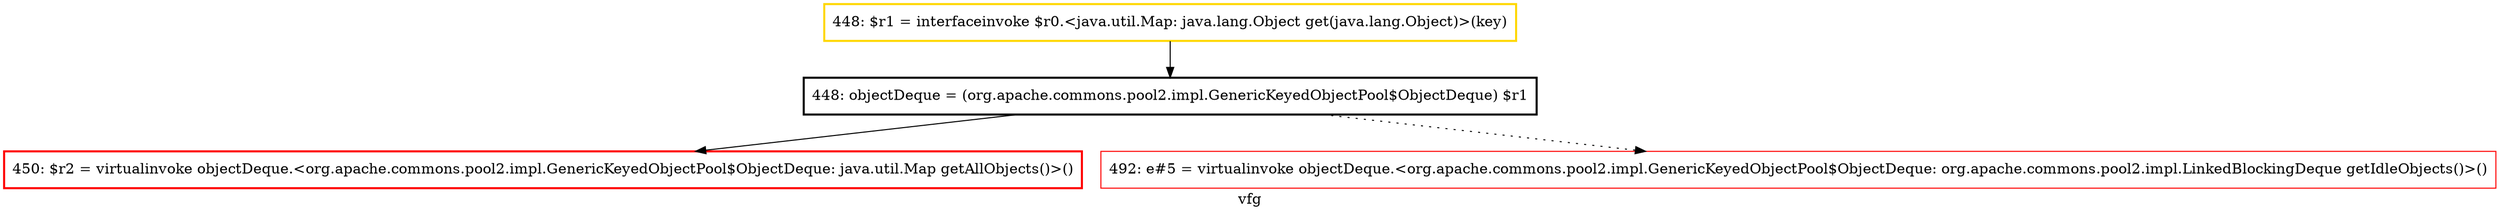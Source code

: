 digraph "vfg" {
    label="vfg";
node [shape=box];
"448: objectDeque = (org.apache.commons.pool2.impl.GenericKeyedObjectPool$ObjectDeque) $r1" [style=bold]
"448: $r1 = interfaceinvoke $r0.<java.util.Map: java.lang.Object get(java.lang.Object)>(key)" [style=bold] [color=gold]
"450: $r2 = virtualinvoke objectDeque.<org.apache.commons.pool2.impl.GenericKeyedObjectPool$ObjectDeque: java.util.Map getAllObjects()>()" [style=bold] [color=red]
"492: e#5 = virtualinvoke objectDeque.<org.apache.commons.pool2.impl.GenericKeyedObjectPool$ObjectDeque: org.apache.commons.pool2.impl.LinkedBlockingDeque getIdleObjects()>()" [color=red]
"448: $r1 = interfaceinvoke $r0.<java.util.Map: java.lang.Object get(java.lang.Object)>(key)"->"448: objectDeque = (org.apache.commons.pool2.impl.GenericKeyedObjectPool$ObjectDeque) $r1";

"448: objectDeque = (org.apache.commons.pool2.impl.GenericKeyedObjectPool$ObjectDeque) $r1"->"450: $r2 = virtualinvoke objectDeque.<org.apache.commons.pool2.impl.GenericKeyedObjectPool$ObjectDeque: java.util.Map getAllObjects()>()";

"448: objectDeque = (org.apache.commons.pool2.impl.GenericKeyedObjectPool$ObjectDeque) $r1"->"492: e#5 = virtualinvoke objectDeque.<org.apache.commons.pool2.impl.GenericKeyedObjectPool$ObjectDeque: org.apache.commons.pool2.impl.LinkedBlockingDeque getIdleObjects()>()" [style=dotted];

}